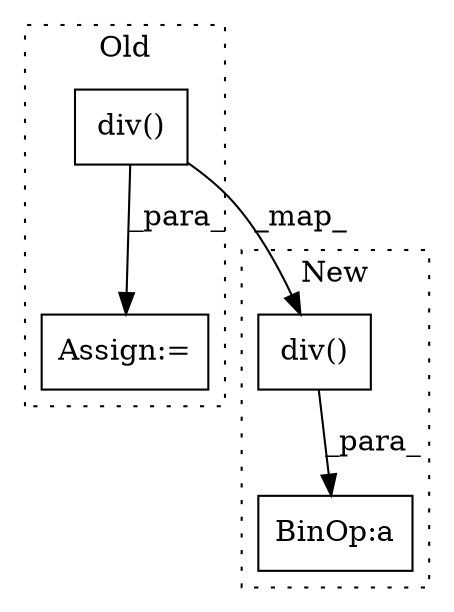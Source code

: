 digraph G {
subgraph cluster0 {
1 [label="div()" a="75" s="1028,1078" l="23,1" shape="box"];
3 [label="Assign:=" a="68" s="1024" l="4" shape="box"];
label = "Old";
style="dotted";
}
subgraph cluster1 {
2 [label="div()" a="75" s="1063,1113" l="23,1" shape="box"];
4 [label="BinOp:a" a="82" s="1060" l="3" shape="box"];
label = "New";
style="dotted";
}
1 -> 2 [label="_map_"];
1 -> 3 [label="_para_"];
2 -> 4 [label="_para_"];
}